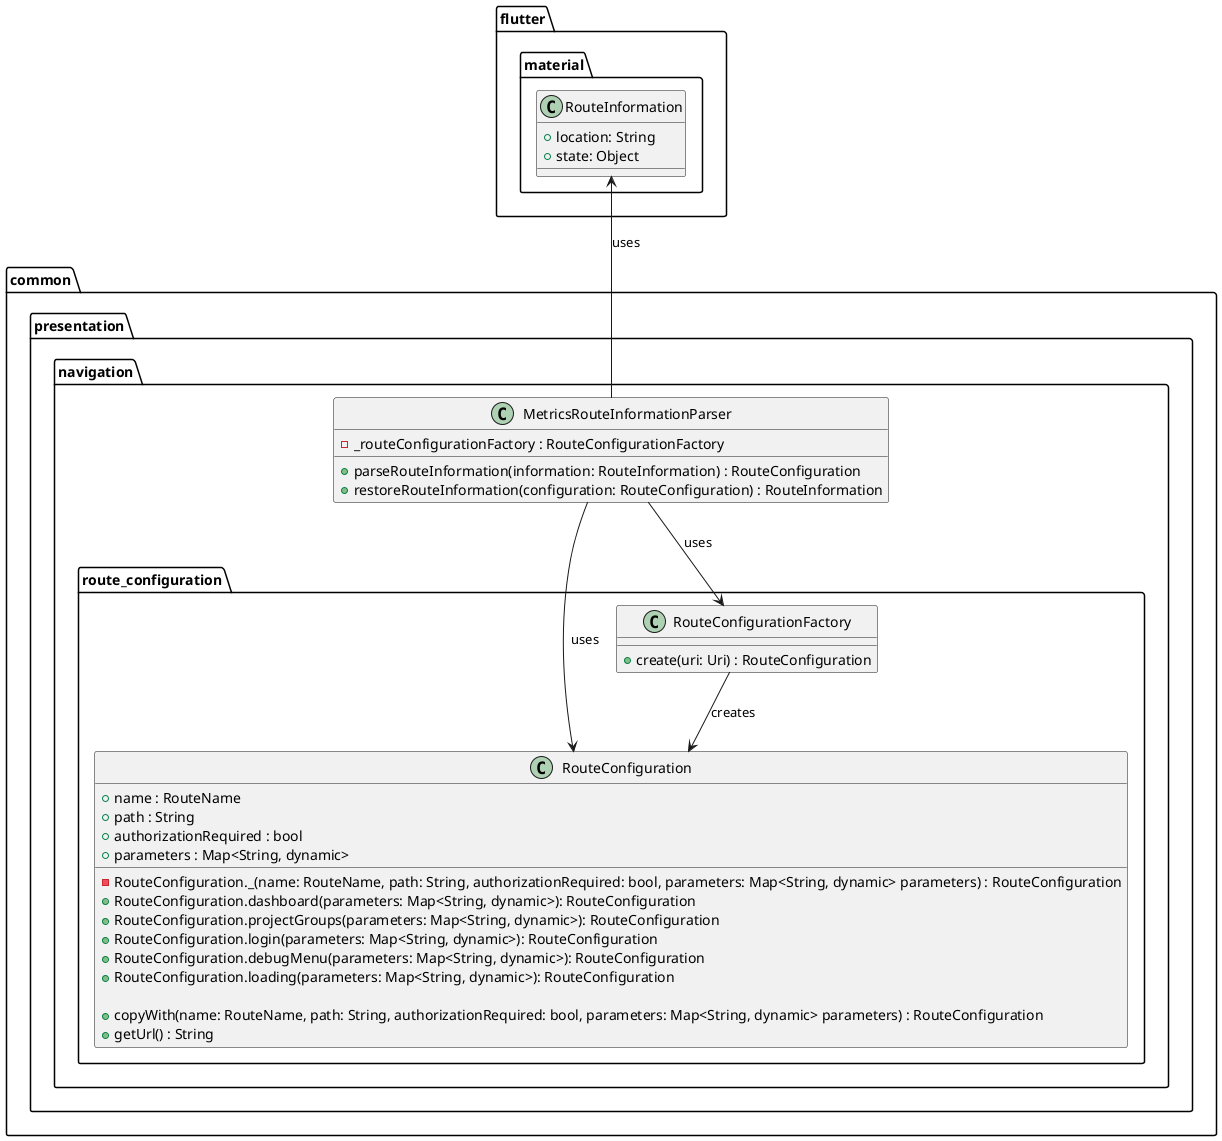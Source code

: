 @startuml parsing_deep_links_class_diagram

package common.presentation.navigation {
    class MetricsRouteInformationParser {
        - _routeConfigurationFactory : RouteConfigurationFactory

        + parseRouteInformation(information: RouteInformation) : RouteConfiguration
        + restoreRouteInformation(configuration: RouteConfiguration) : RouteInformation
    }

    package route_configuration {
        class RouteConfiguration {
            + name : RouteName
            + path : String
            + authorizationRequired : bool
            + parameters : Map<String, dynamic>

            - RouteConfiguration._(name: RouteName, path: String, authorizationRequired: bool, parameters: Map<String, dynamic> parameters) : RouteConfiguration
            + RouteConfiguration.dashboard(parameters: Map<String, dynamic>): RouteConfiguration
            + RouteConfiguration.projectGroups(parameters: Map<String, dynamic>): RouteConfiguration
            + RouteConfiguration.login(parameters: Map<String, dynamic>): RouteConfiguration
            + RouteConfiguration.debugMenu(parameters: Map<String, dynamic>): RouteConfiguration
            + RouteConfiguration.loading(parameters: Map<String, dynamic>): RouteConfiguration

            + copyWith(name: RouteName, path: String, authorizationRequired: bool, parameters: Map<String, dynamic> parameters) : RouteConfiguration
            + getUrl() : String
        }

        class RouteConfigurationFactory {
            + create(uri: Uri) : RouteConfiguration
        }
    }
}

package flutter.material {
    class RouteInformation {
        + location: String
        + state: Object
    }
}

MetricsRouteInformationParser --> RouteConfiguration : uses
MetricsRouteInformationParser -up-> RouteInformation : uses
MetricsRouteInformationParser --> RouteConfigurationFactory : uses

RouteConfigurationFactory --> RouteConfiguration : creates

@enduml
